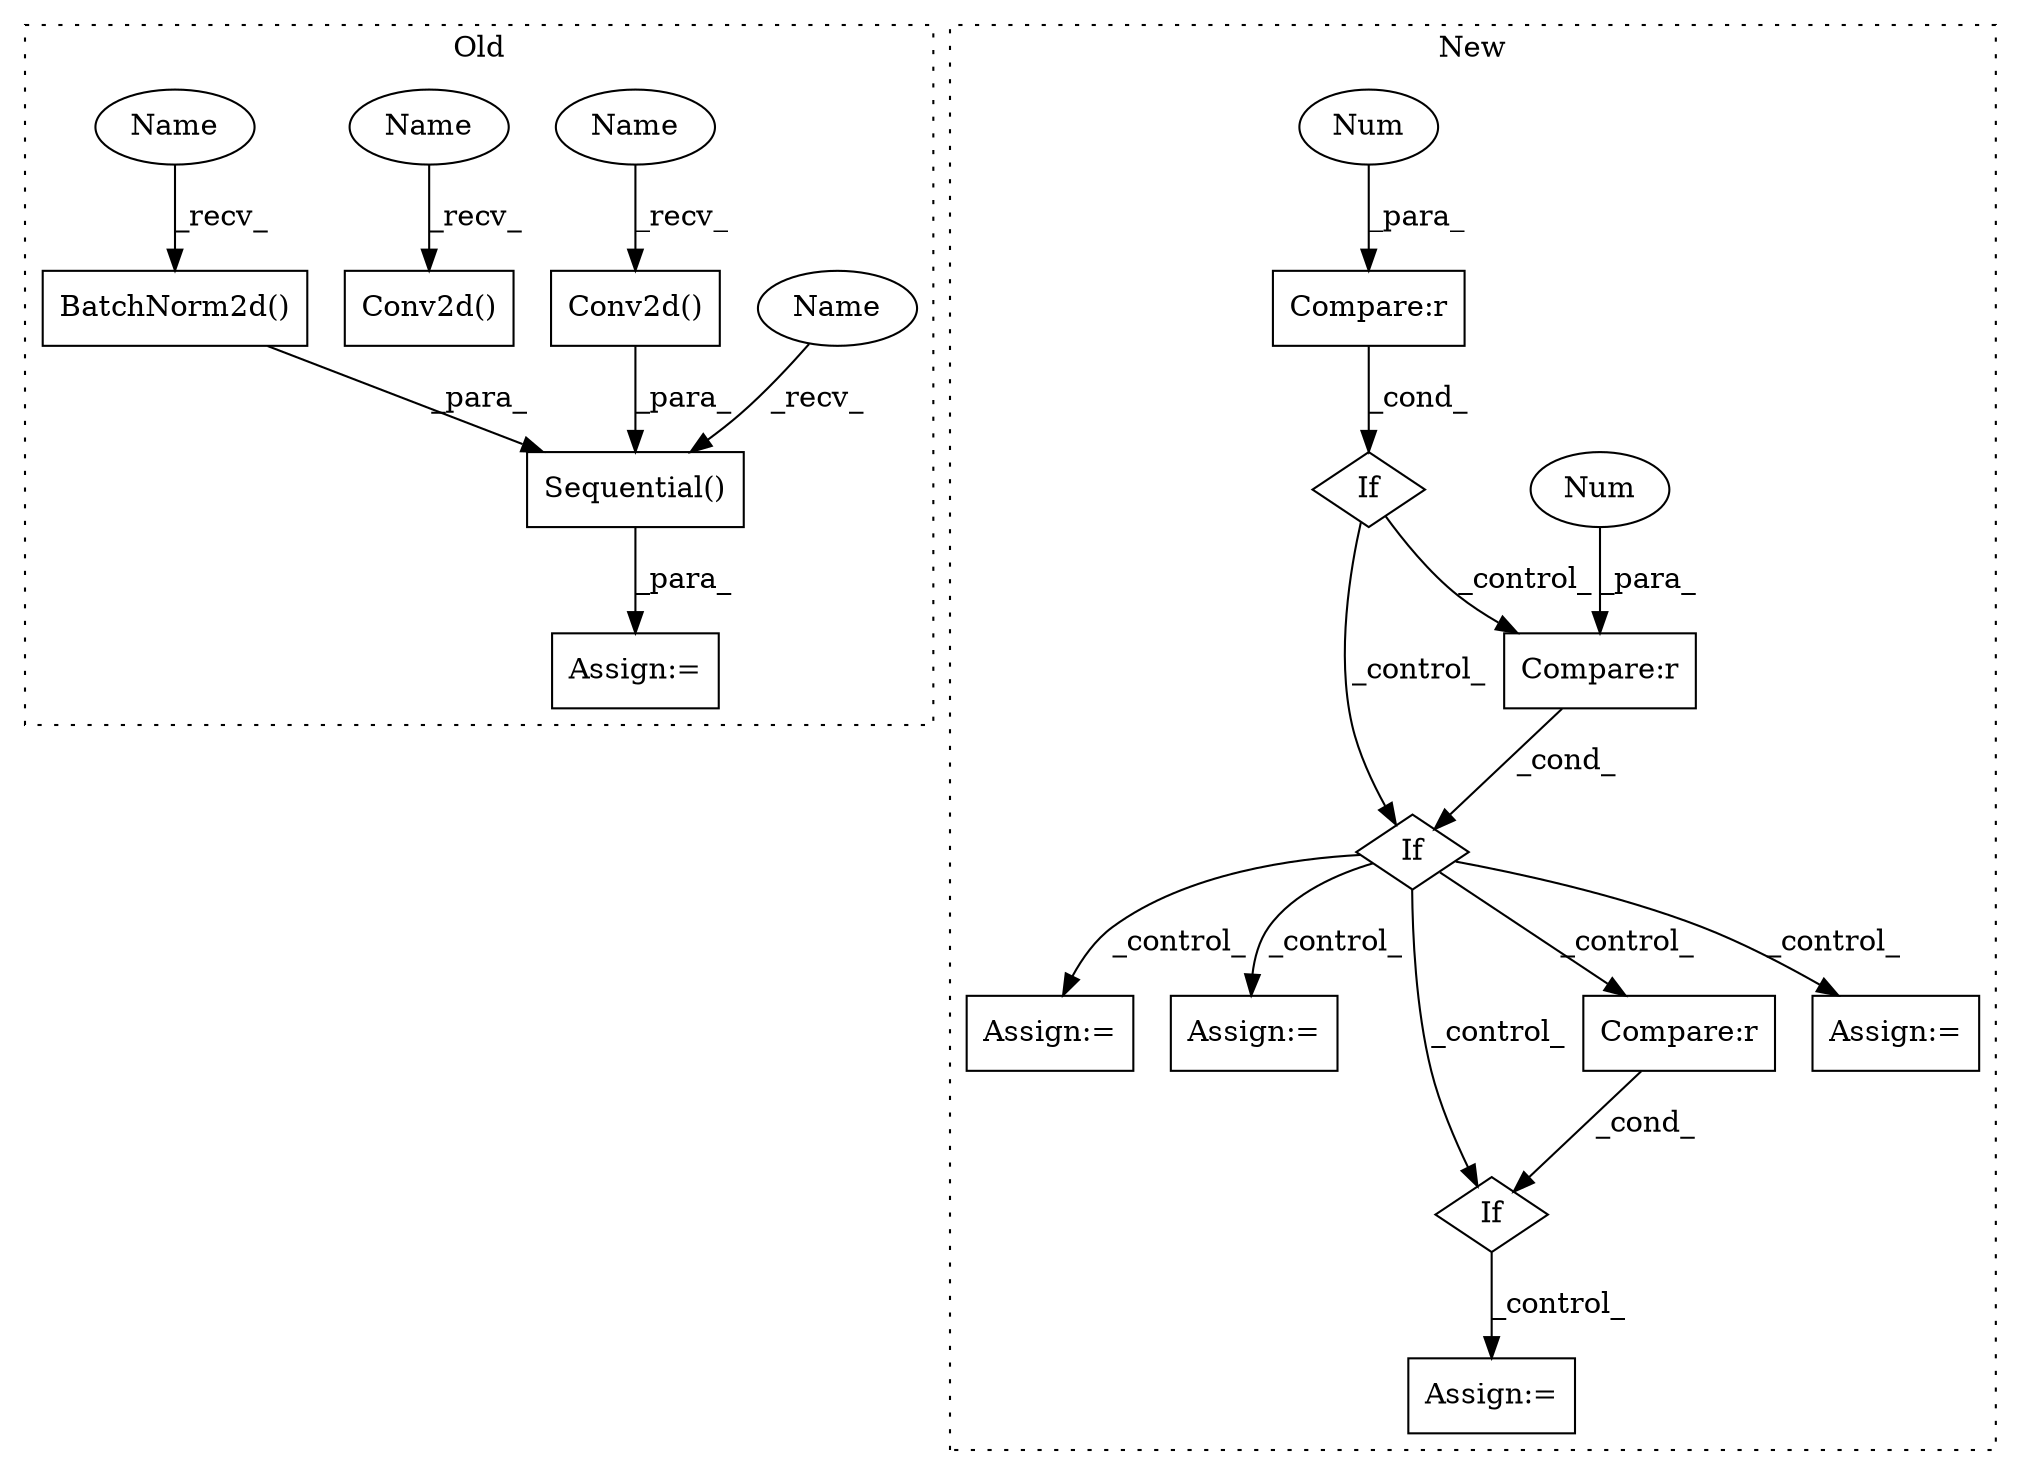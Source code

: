 digraph G {
subgraph cluster0 {
1 [label="BatchNorm2d()" a="75" s="615,634" l="15,1" shape="box"];
5 [label="Conv2d()" a="75" s="503,523" l="10,38" shape="box"];
6 [label="Sequential()" a="75" s="489,635" l="14,1" shape="box"];
7 [label="Conv2d()" a="75" s="383,401" l="10,49" shape="box"];
8 [label="Assign:=" a="68" s="486" l="3" shape="box"];
18 [label="Name" a="87" s="489" l="2" shape="ellipse"];
19 [label="Name" a="87" s="503" l="2" shape="ellipse"];
20 [label="Name" a="87" s="383" l="2" shape="ellipse"];
21 [label="Name" a="87" s="615" l="2" shape="ellipse"];
label = "Old";
style="dotted";
}
subgraph cluster1 {
2 [label="If" a="96" s="461,478" l="0,14" shape="diamond"];
3 [label="Compare:r" a="40" s="461" l="17" shape="box"];
4 [label="Assign:=" a="68" s="814" l="3" shape="box"];
9 [label="Num" a="76" s="475" l="3" shape="ellipse"];
10 [label="If" a="96" s="365,384" l="3,14" shape="diamond"];
11 [label="Compare:r" a="40" s="368" l="16" shape="box"];
12 [label="Num" a="76" s="382" l="2" shape="ellipse"];
13 [label="Assign:=" a="68" s="498" l="3" shape="box"];
14 [label="Assign:=" a="68" s="708" l="3" shape="box"];
15 [label="If" a="96" s="771,794" l="0,14" shape="diamond"];
16 [label="Compare:r" a="40" s="771" l="23" shape="box"];
17 [label="Assign:=" a="68" s="601" l="3" shape="box"];
label = "New";
style="dotted";
}
1 -> 6 [label="_para_"];
2 -> 15 [label="_control_"];
2 -> 16 [label="_control_"];
2 -> 13 [label="_control_"];
2 -> 17 [label="_control_"];
2 -> 14 [label="_control_"];
3 -> 2 [label="_cond_"];
5 -> 6 [label="_para_"];
6 -> 8 [label="_para_"];
9 -> 3 [label="_para_"];
10 -> 3 [label="_control_"];
10 -> 2 [label="_control_"];
11 -> 10 [label="_cond_"];
12 -> 11 [label="_para_"];
15 -> 4 [label="_control_"];
16 -> 15 [label="_cond_"];
18 -> 6 [label="_recv_"];
19 -> 5 [label="_recv_"];
20 -> 7 [label="_recv_"];
21 -> 1 [label="_recv_"];
}
